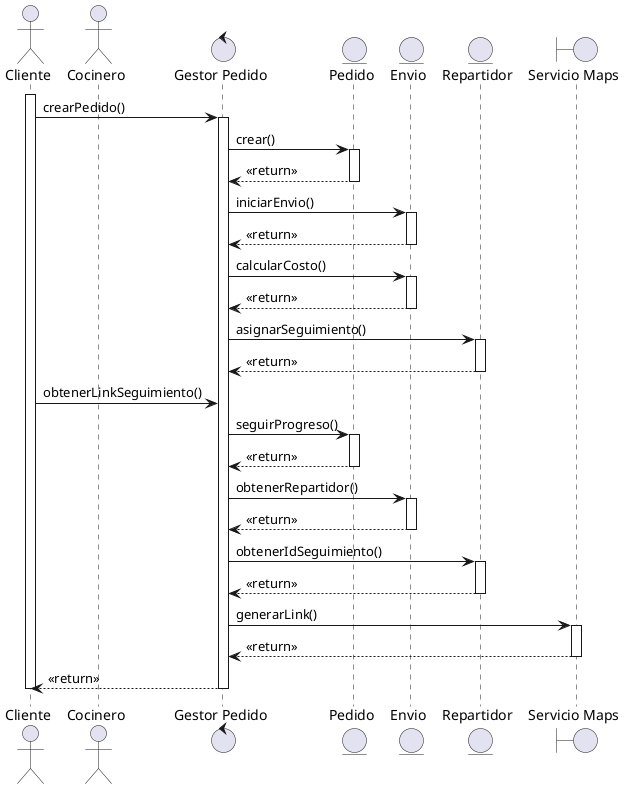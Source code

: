 @startuml
actor Cliente
actor Cocinero

control "Gestor Pedido" as GestorPedido
entity "Pedido" as Pedido
entity "Envio" as Envio
entity "Repartidor" as Repartidor
boundary "Servicio Maps" as ServicioMaps

activate Cliente
Cliente -> GestorPedido : crearPedido()
activate GestorPedido

GestorPedido -> Pedido : crear()
activate Pedido
Pedido --> GestorPedido : <<return>>
deactivate Pedido

GestorPedido -> Envio : iniciarEnvio()
activate Envio
Envio --> GestorPedido : <<return>>
deactivate Envio

GestorPedido -> Envio : calcularCosto()
activate Envio
Envio --> GestorPedido : <<return>>
deactivate Envio

GestorPedido -> Repartidor : asignarSeguimiento()
activate Repartidor
Repartidor --> GestorPedido : <<return>>
deactivate Repartidor

Cliente -> GestorPedido : obtenerLinkSeguimiento()

GestorPedido -> Pedido : seguirProgreso()
activate Pedido
Pedido --> GestorPedido : <<return>>
deactivate Pedido

GestorPedido -> Envio : obtenerRepartidor()
activate Envio
Envio --> GestorPedido : <<return>>
deactivate Envio

GestorPedido -> Repartidor : obtenerIdSeguimiento()
activate Repartidor
Repartidor --> GestorPedido : <<return>>
deactivate Repartidor

GestorPedido -> ServicioMaps : generarLink()
activate ServicioMaps
ServicioMaps --> GestorPedido : <<return>>
deactivate ServicioMaps

GestorPedido --> Cliente : <<return>>
deactivate GestorPedido
deactivate Cliente
@enduml
